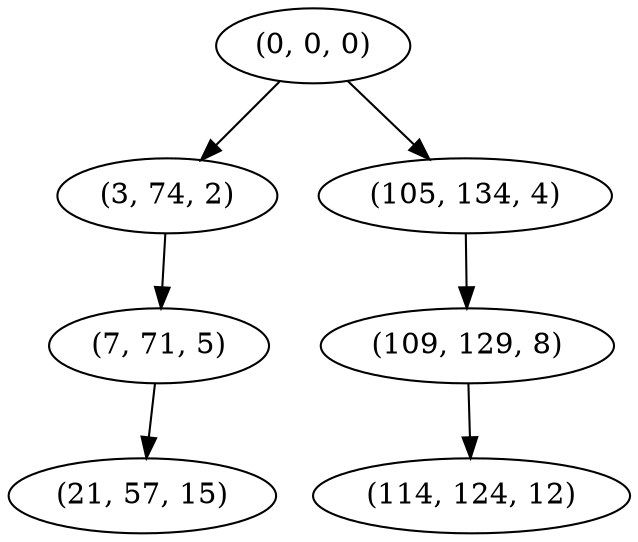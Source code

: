 digraph tree {
    "(0, 0, 0)";
    "(3, 74, 2)";
    "(7, 71, 5)";
    "(21, 57, 15)";
    "(105, 134, 4)";
    "(109, 129, 8)";
    "(114, 124, 12)";
    "(0, 0, 0)" -> "(3, 74, 2)";
    "(0, 0, 0)" -> "(105, 134, 4)";
    "(3, 74, 2)" -> "(7, 71, 5)";
    "(7, 71, 5)" -> "(21, 57, 15)";
    "(105, 134, 4)" -> "(109, 129, 8)";
    "(109, 129, 8)" -> "(114, 124, 12)";
}
